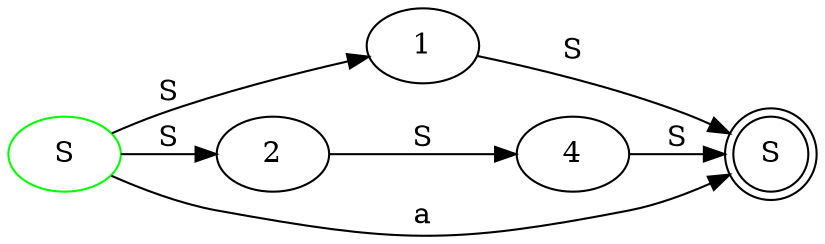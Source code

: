 digraph g {
rankdir = LR
0; 1; 2; 3; 4;
0[label="S", color="green"]
3[label="S", shape="doublecircle"]

0 -> 3[label="a"]
0 -> 1[label="S"]
1 -> 3[label="S"]
0 -> 2[label="S"]
2 -> 4[label="S"]
4 -> 3[label="S"]
}